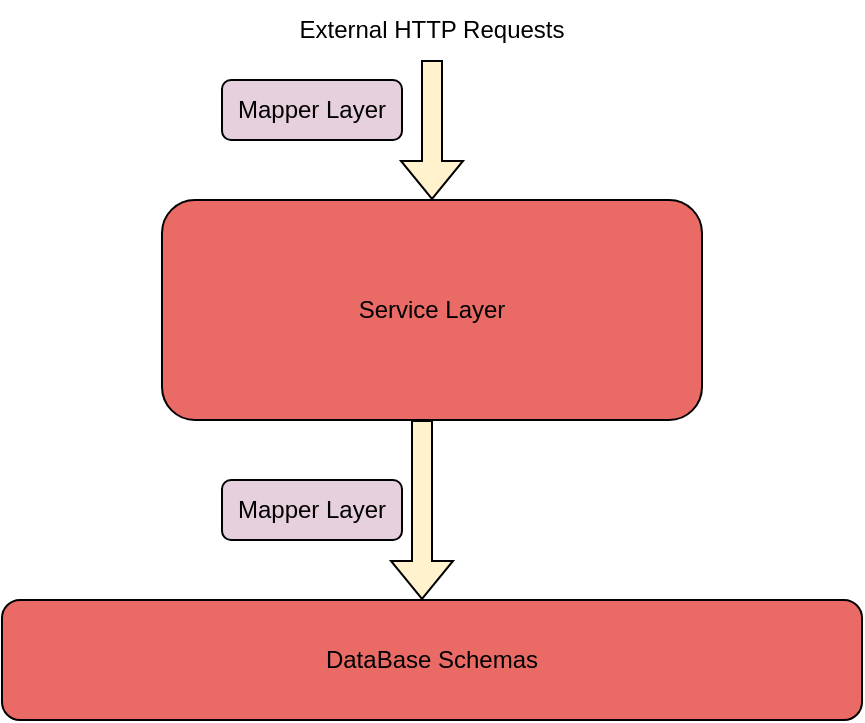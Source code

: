 <mxfile version="22.0.3" type="device">
  <diagram name="Page-1" id="5qI5FoQScvds3nN297RY">
    <mxGraphModel dx="1020" dy="543" grid="1" gridSize="10" guides="1" tooltips="1" connect="1" arrows="1" fold="1" page="1" pageScale="1" pageWidth="827" pageHeight="1169" math="0" shadow="0">
      <root>
        <mxCell id="0" />
        <mxCell id="1" parent="0" />
        <mxCell id="YEMPdPOFqKC-Vn0LA0eU-1" value="Service Layer" style="rounded=1;whiteSpace=wrap;html=1;fillColor=#EA6B66;" vertex="1" parent="1">
          <mxGeometry x="220" y="250" width="270" height="110" as="geometry" />
        </mxCell>
        <mxCell id="YEMPdPOFqKC-Vn0LA0eU-2" value="Mapper Layer" style="rounded=1;whiteSpace=wrap;html=1;fillColor=#E6D0DE;" vertex="1" parent="1">
          <mxGeometry x="250" y="390" width="90" height="30" as="geometry" />
        </mxCell>
        <mxCell id="YEMPdPOFqKC-Vn0LA0eU-5" value="" style="shape=flexArrow;endArrow=classic;html=1;rounded=0;entryX=0.5;entryY=0;entryDx=0;entryDy=0;fillColor=#FFF2CC;" edge="1" parent="1" target="YEMPdPOFqKC-Vn0LA0eU-1">
          <mxGeometry width="50" height="50" relative="1" as="geometry">
            <mxPoint x="355" y="180" as="sourcePoint" />
            <mxPoint x="400" y="150" as="targetPoint" />
          </mxGeometry>
        </mxCell>
        <mxCell id="YEMPdPOFqKC-Vn0LA0eU-6" value="External HTTP Requests" style="text;html=1;strokeColor=none;fillColor=none;align=center;verticalAlign=middle;whiteSpace=wrap;rounded=0;" vertex="1" parent="1">
          <mxGeometry x="270" y="150" width="170" height="30" as="geometry" />
        </mxCell>
        <mxCell id="YEMPdPOFqKC-Vn0LA0eU-9" value="Mapper Layer" style="rounded=1;whiteSpace=wrap;html=1;fillColor=#E6D0DE;" vertex="1" parent="1">
          <mxGeometry x="250" y="190" width="90" height="30" as="geometry" />
        </mxCell>
        <mxCell id="YEMPdPOFqKC-Vn0LA0eU-11" value="" style="shape=flexArrow;endArrow=classic;html=1;rounded=0;fillColor=#FFF2CC;" edge="1" parent="1">
          <mxGeometry width="50" height="50" relative="1" as="geometry">
            <mxPoint x="350" y="360" as="sourcePoint" />
            <mxPoint x="350" y="450" as="targetPoint" />
          </mxGeometry>
        </mxCell>
        <mxCell id="YEMPdPOFqKC-Vn0LA0eU-12" value="DataBase Schemas" style="rounded=1;whiteSpace=wrap;html=1;fillColor=#EA6B66;" vertex="1" parent="1">
          <mxGeometry x="140" y="450" width="430" height="60" as="geometry" />
        </mxCell>
      </root>
    </mxGraphModel>
  </diagram>
</mxfile>
